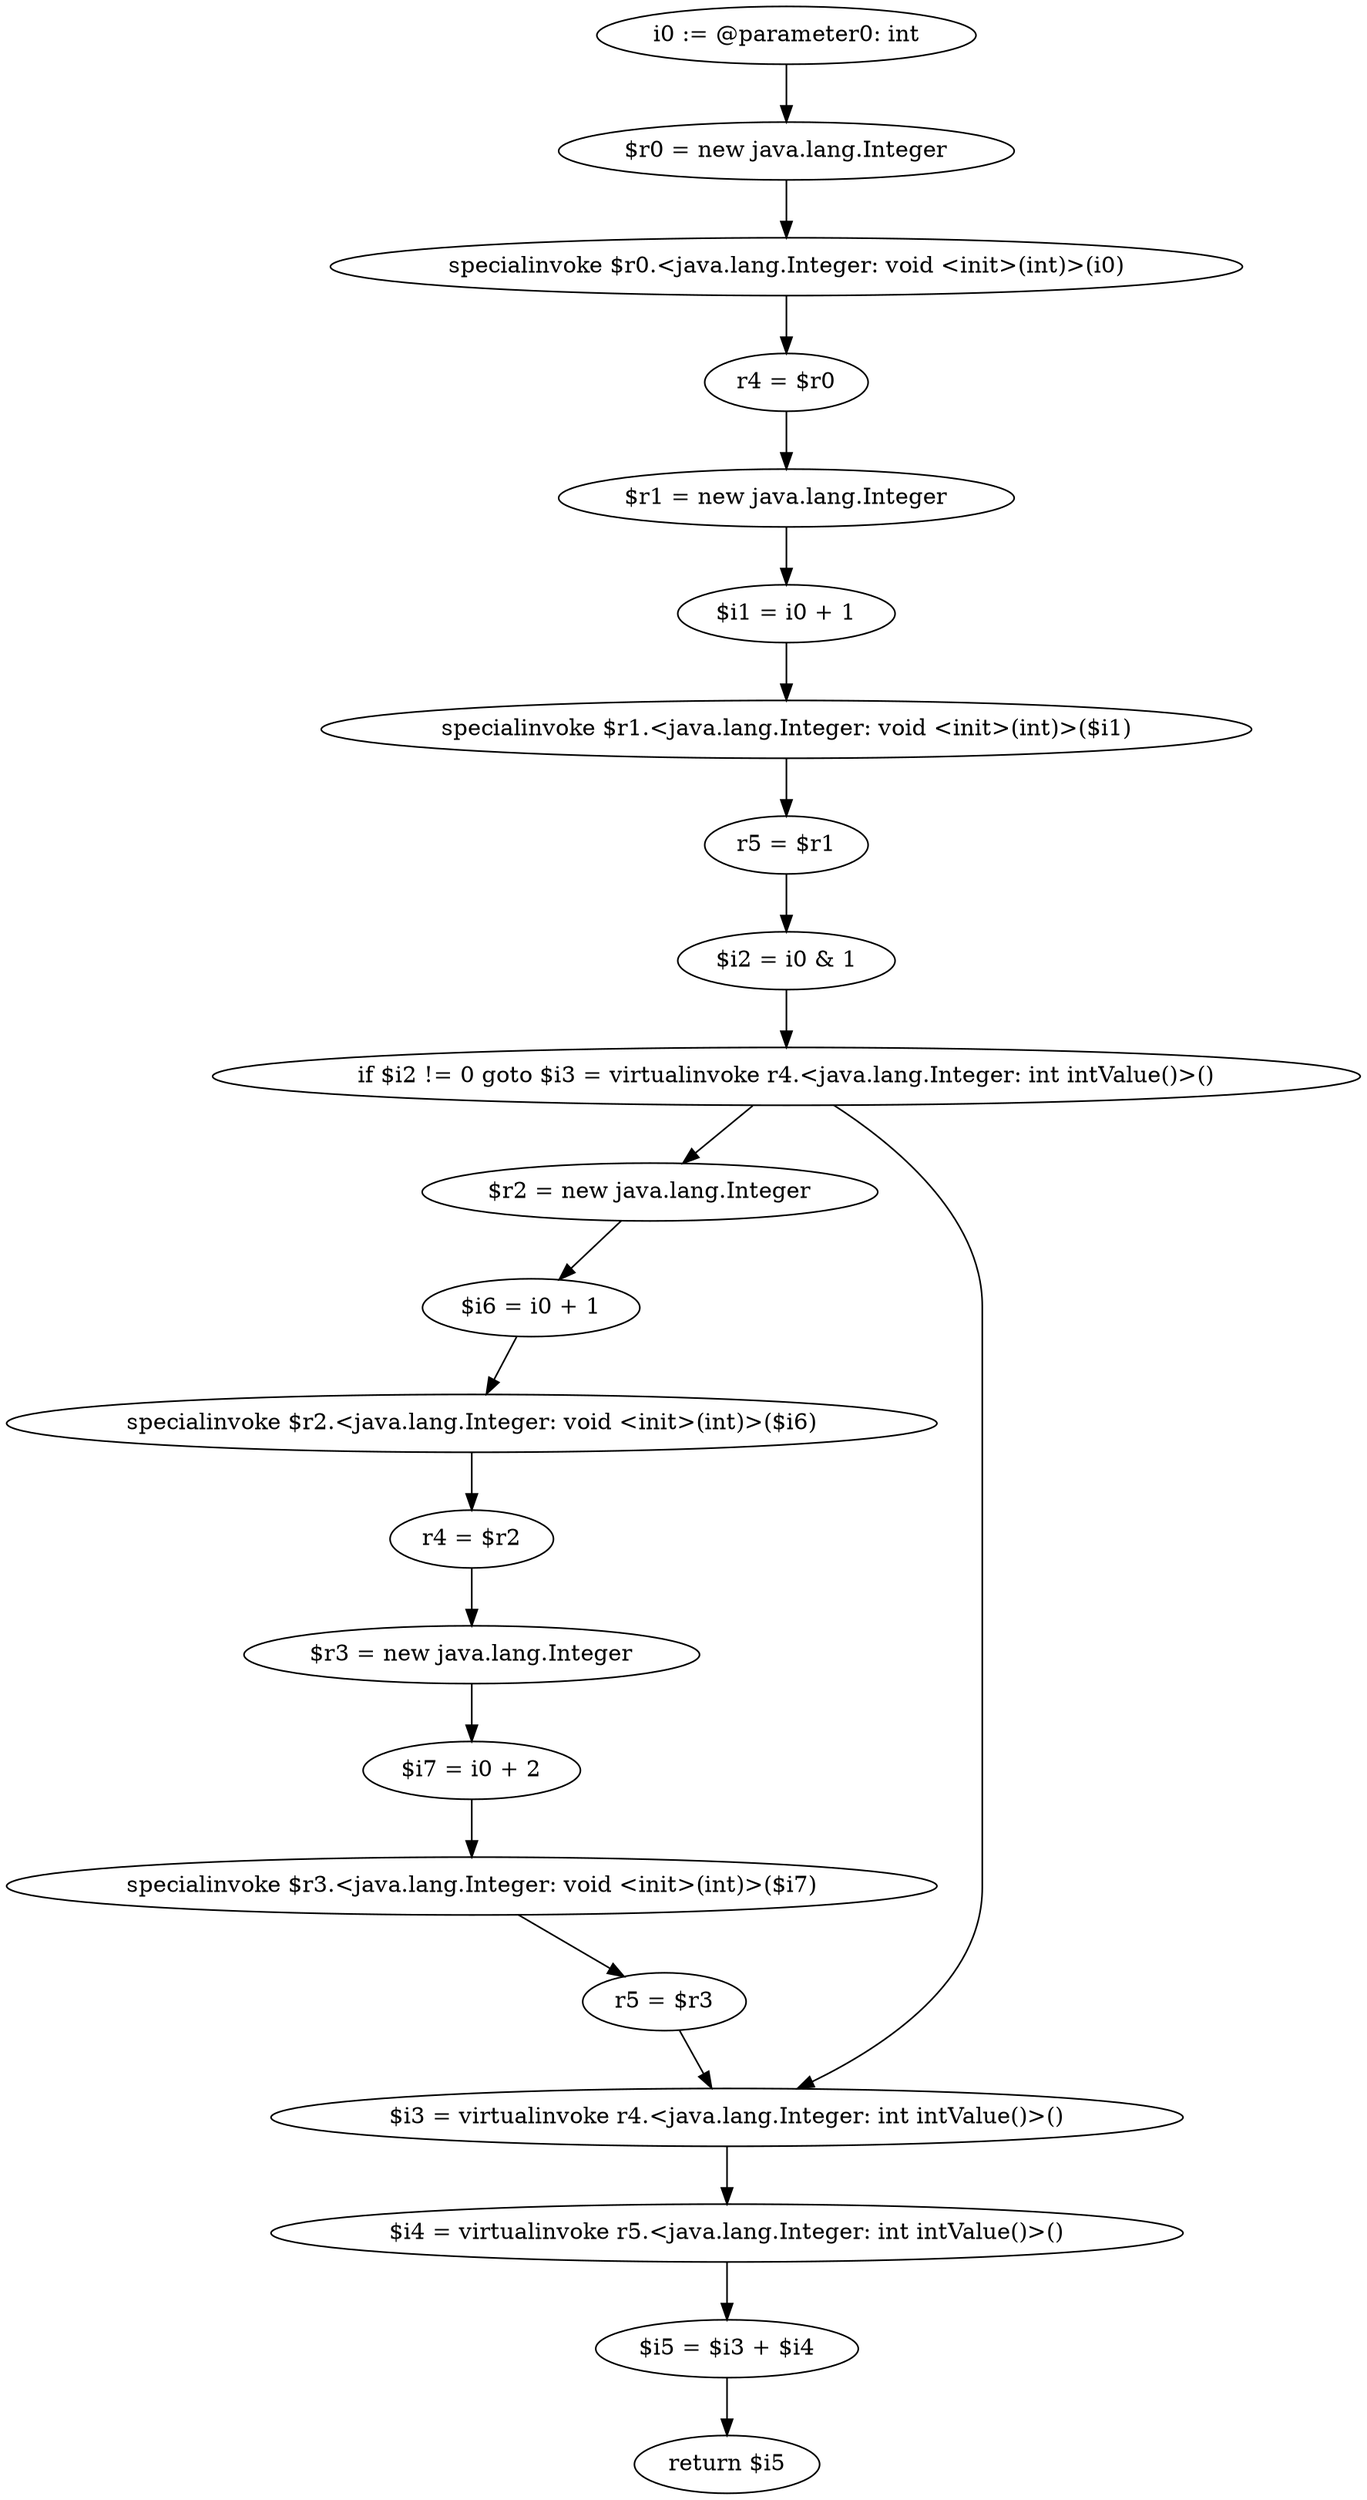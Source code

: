 digraph "unitGraph" {
    "i0 := @parameter0: int"
    "$r0 = new java.lang.Integer"
    "specialinvoke $r0.<java.lang.Integer: void <init>(int)>(i0)"
    "r4 = $r0"
    "$r1 = new java.lang.Integer"
    "$i1 = i0 + 1"
    "specialinvoke $r1.<java.lang.Integer: void <init>(int)>($i1)"
    "r5 = $r1"
    "$i2 = i0 & 1"
    "if $i2 != 0 goto $i3 = virtualinvoke r4.<java.lang.Integer: int intValue()>()"
    "$r2 = new java.lang.Integer"
    "$i6 = i0 + 1"
    "specialinvoke $r2.<java.lang.Integer: void <init>(int)>($i6)"
    "r4 = $r2"
    "$r3 = new java.lang.Integer"
    "$i7 = i0 + 2"
    "specialinvoke $r3.<java.lang.Integer: void <init>(int)>($i7)"
    "r5 = $r3"
    "$i3 = virtualinvoke r4.<java.lang.Integer: int intValue()>()"
    "$i4 = virtualinvoke r5.<java.lang.Integer: int intValue()>()"
    "$i5 = $i3 + $i4"
    "return $i5"
    "i0 := @parameter0: int"->"$r0 = new java.lang.Integer";
    "$r0 = new java.lang.Integer"->"specialinvoke $r0.<java.lang.Integer: void <init>(int)>(i0)";
    "specialinvoke $r0.<java.lang.Integer: void <init>(int)>(i0)"->"r4 = $r0";
    "r4 = $r0"->"$r1 = new java.lang.Integer";
    "$r1 = new java.lang.Integer"->"$i1 = i0 + 1";
    "$i1 = i0 + 1"->"specialinvoke $r1.<java.lang.Integer: void <init>(int)>($i1)";
    "specialinvoke $r1.<java.lang.Integer: void <init>(int)>($i1)"->"r5 = $r1";
    "r5 = $r1"->"$i2 = i0 & 1";
    "$i2 = i0 & 1"->"if $i2 != 0 goto $i3 = virtualinvoke r4.<java.lang.Integer: int intValue()>()";
    "if $i2 != 0 goto $i3 = virtualinvoke r4.<java.lang.Integer: int intValue()>()"->"$r2 = new java.lang.Integer";
    "if $i2 != 0 goto $i3 = virtualinvoke r4.<java.lang.Integer: int intValue()>()"->"$i3 = virtualinvoke r4.<java.lang.Integer: int intValue()>()";
    "$r2 = new java.lang.Integer"->"$i6 = i0 + 1";
    "$i6 = i0 + 1"->"specialinvoke $r2.<java.lang.Integer: void <init>(int)>($i6)";
    "specialinvoke $r2.<java.lang.Integer: void <init>(int)>($i6)"->"r4 = $r2";
    "r4 = $r2"->"$r3 = new java.lang.Integer";
    "$r3 = new java.lang.Integer"->"$i7 = i0 + 2";
    "$i7 = i0 + 2"->"specialinvoke $r3.<java.lang.Integer: void <init>(int)>($i7)";
    "specialinvoke $r3.<java.lang.Integer: void <init>(int)>($i7)"->"r5 = $r3";
    "r5 = $r3"->"$i3 = virtualinvoke r4.<java.lang.Integer: int intValue()>()";
    "$i3 = virtualinvoke r4.<java.lang.Integer: int intValue()>()"->"$i4 = virtualinvoke r5.<java.lang.Integer: int intValue()>()";
    "$i4 = virtualinvoke r5.<java.lang.Integer: int intValue()>()"->"$i5 = $i3 + $i4";
    "$i5 = $i3 + $i4"->"return $i5";
}
